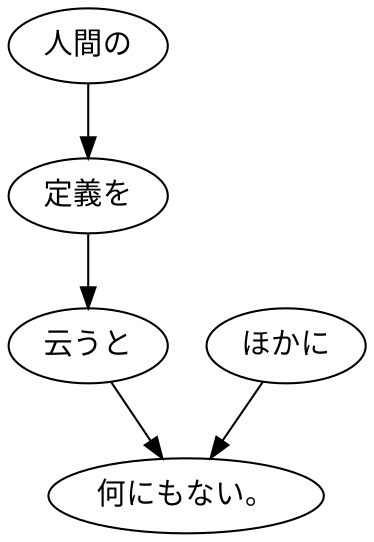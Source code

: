 digraph graph6609 {
	node0 [label="人間の"];
	node1 [label="定義を"];
	node2 [label="云うと"];
	node3 [label="ほかに"];
	node4 [label="何にもない。"];
	node0 -> node1;
	node1 -> node2;
	node2 -> node4;
	node3 -> node4;
}

